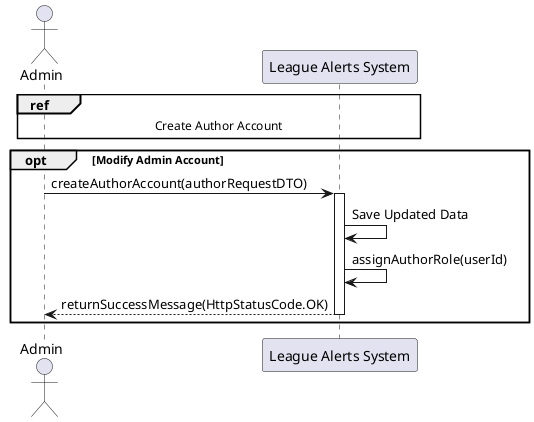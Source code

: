 @startuml
actor Admin
participant "League Alerts System" as LAS

ref over Admin, LAS : Create Author Account

opt Modify Admin Account
    Admin -> LAS: createAuthorAccount(authorRequestDTO)
    activate LAS
        LAS -> LAS: Save Updated Data
        LAS -> LAS: assignAuthorRole(userId)
        LAS --> Admin: returnSuccessMessage(HttpStatusCode.OK)
    deactivate LAS
end opt
@enduml